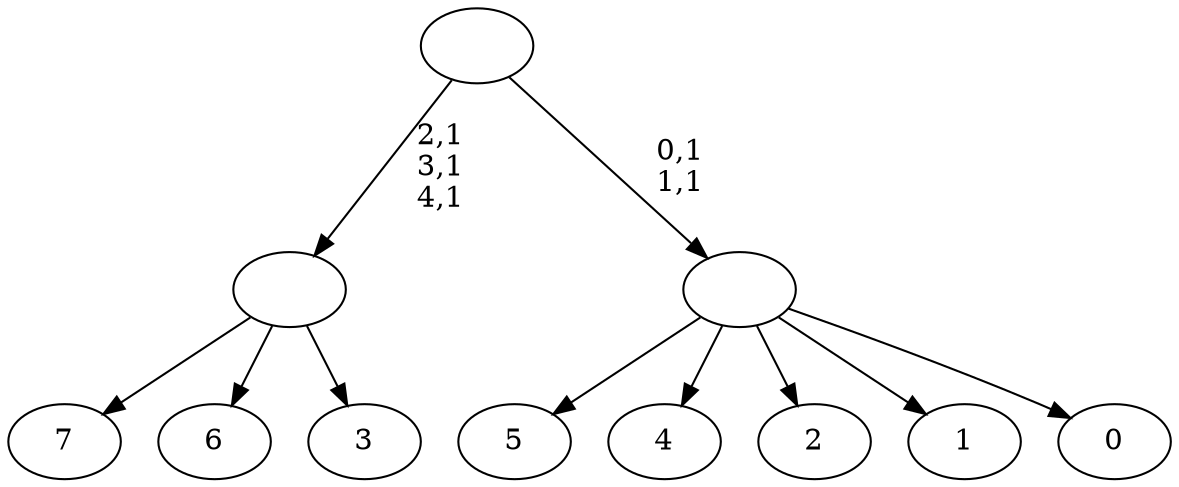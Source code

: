digraph T {
	13 [label="7"]
	12 [label="6"]
	11 [label="5"]
	10 [label="4"]
	9 [label="3"]
	8 [label=""]
	5 [label="2"]
	4 [label="1"]
	3 [label="0"]
	2 [label=""]
	0 [label=""]
	8 -> 13 [label=""]
	8 -> 12 [label=""]
	8 -> 9 [label=""]
	2 -> 11 [label=""]
	2 -> 10 [label=""]
	2 -> 5 [label=""]
	2 -> 4 [label=""]
	2 -> 3 [label=""]
	0 -> 2 [label="0,1\n1,1"]
	0 -> 8 [label="2,1\n3,1\n4,1"]
}
